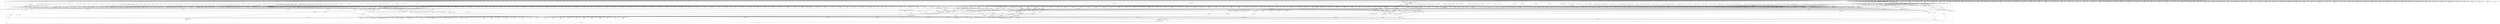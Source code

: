 digraph {
    0 [ label = "\"ETH\"" ]
    1 [ label = "\"SYN\"" ]
    2 [ label = "\"LTC\"" ]
    3 [ label = "\"BNB\"" ]
    4 [ label = "\"NEO\"" ]
    5 [ label = "\"QTUM\"" ]
    6 [ label = "\"EOS\"" ]
    7 [ label = "\"SNT\"" ]
    8 [ label = "\"BNT\"" ]
    9 [ label = "\"BCC\"" ]
    10 [ label = "\"GAS\"" ]
    11 [ label = "\"ALT\"" ]
    12 [ label = "\"HSR\"" ]
    13 [ label = "\"OAX\"" ]
    14 [ label = "\"DNT\"" ]
    15 [ label = "\"MCO\"" ]
    16 [ label = "\"ICN\"" ]
    17 [ label = "\"WTC\"" ]
    18 [ label = "\"LRC\"" ]
    19 [ label = "\"YOYO\"" ]
    20 [ label = "\"OMG\"" ]
    21 [ label = "\"ZRX\"" ]
    22 [ label = "\"STRAT\"" ]
    23 [ label = "\"SNGLS\"" ]
    24 [ label = "\"BQX\"" ]
    25 [ label = "\"KNC\"" ]
    26 [ label = "\"FUN\"" ]
    27 [ label = "\"SNM\"" ]
    28 [ label = "\"IOTA\"" ]
    29 [ label = "\"LINK\"" ]
    30 [ label = "\"XVG\"" ]
    31 [ label = "\"SALT\"" ]
    32 [ label = "\"MDA\"" ]
    33 [ label = "\"MTL\"" ]
    34 [ label = "\"SUB\"" ]
    35 [ label = "\"ETC\"" ]
    36 [ label = "\"MTH\"" ]
    37 [ label = "\"ENG\"" ]
    38 [ label = "\"ZEC\"" ]
    39 [ label = "\"AST\"" ]
    40 [ label = "\"DASH\"" ]
    41 [ label = "\"BTG\"" ]
    42 [ label = "\"EVX\"" ]
    43 [ label = "\"REQ\"" ]
    44 [ label = "\"VIB\"" ]
    45 [ label = "\"TRX\"" ]
    46 [ label = "\"POWR\"" ]
    47 [ label = "\"ARK\"" ]
    48 [ label = "\"XRP\"" ]
    49 [ label = "\"MOD\"" ]
    50 [ label = "\"ENJ\"" ]
    51 [ label = "\"STORJ\"" ]
    52 [ label = "\"VEN\"" ]
    53 [ label = "\"KMD\"" ]
    54 [ label = "\"NULS\"" ]
    55 [ label = "\"RCN\"" ]
    56 [ label = "\"RDN\"" ]
    57 [ label = "\"XMR\"" ]
    58 [ label = "\"DLT\"" ]
    59 [ label = "\"AMB\"" ]
    60 [ label = "\"BAT\"" ]
    61 [ label = "\"BCPT\"" ]
    62 [ label = "\"ARN\"" ]
    63 [ label = "\"GVT\"" ]
    64 [ label = "\"CDT\"" ]
    65 [ label = "\"GXS\"" ]
    66 [ label = "\"POE\"" ]
    67 [ label = "\"QSP\"" ]
    68 [ label = "\"BTS\"" ]
    69 [ label = "\"XZC\"" ]
    70 [ label = "\"LSK\"" ]
    71 [ label = "\"TNT\"" ]
    72 [ label = "\"FUEL\"" ]
    73 [ label = "\"MANA\"" ]
    74 [ label = "\"BCD\"" ]
    75 [ label = "\"DGD\"" ]
    76 [ label = "\"ADX\"" ]
    77 [ label = "\"ADA\"" ]
    78 [ label = "\"PPT\"" ]
    79 [ label = "\"CMT\"" ]
    80 [ label = "\"XLM\"" ]
    81 [ label = "\"CND\"" ]
    82 [ label = "\"LEND\"" ]
    83 [ label = "\"WABI\"" ]
    84 [ label = "\"TNB\"" ]
    85 [ label = "\"WAVES\"" ]
    86 [ label = "\"GTO\"" ]
    87 [ label = "\"ICX\"" ]
    88 [ label = "\"OST\"" ]
    89 [ label = "\"ELF\"" ]
    90 [ label = "\"AION\"" ]
    91 [ label = "\"NEBL\"" ]
    92 [ label = "\"BRD\"" ]
    93 [ label = "\"EDO\"" ]
    94 [ label = "\"WINGS\"" ]
    95 [ label = "\"NAV\"" ]
    96 [ label = "\"LUN\"" ]
    97 [ label = "\"TRIG\"" ]
    98 [ label = "\"APPC\"" ]
    99 [ label = "\"VIBE\"" ]
    100 [ label = "\"RLC\"" ]
    101 [ label = "\"INS\"" ]
    102 [ label = "\"PIVX\"" ]
    103 [ label = "\"IOST\"" ]
    104 [ label = "\"CHAT\"" ]
    105 [ label = "\"STEEM\"" ]
    106 [ label = "\"NANO\"" ]
    107 [ label = "\"VIA\"" ]
    108 [ label = "\"BLZ\"" ]
    109 [ label = "\"AE\"" ]
    110 [ label = "\"RPX\"" ]
    111 [ label = "\"NCASH\"" ]
    112 [ label = "\"POA\"" ]
    113 [ label = "\"ZIL\"" ]
    114 [ label = "\"ONT\"" ]
    115 [ label = "\"STORM\"" ]
    116 [ label = "\"XEM\"" ]
    117 [ label = "\"WAN\"" ]
    118 [ label = "\"WPR\"" ]
    119 [ label = "\"QLC\"" ]
    120 [ label = "\"SYS\"" ]
    121 [ label = "\"GRS\"" ]
    122 [ label = "\"CLOAK\"" ]
    123 [ label = "\"GNT\"" ]
    124 [ label = "\"LOOM\"" ]
    125 [ label = "\"BCN\"" ]
    126 [ label = "\"REP\"" ]
    127 [ label = "\"TUSD\"" ]
    128 [ label = "\"ZEN\"" ]
    129 [ label = "\"SKY\"" ]
    130 [ label = "\"CVC\"" ]
    131 [ label = "\"THETA\"" ]
    132 [ label = "\"IOTX\"" ]
    133 [ label = "\"QKC\"" ]
    134 [ label = "\"AGI\"" ]
    135 [ label = "\"NXS\"" ]
    136 [ label = "\"DATA\"" ]
    137 [ label = "\"SC\"" ]
    138 [ label = "\"NPXS\"" ]
    139 [ label = "\"KEY\"" ]
    140 [ label = "\"NAS\"" ]
    141 [ label = "\"MFT\"" ]
    142 [ label = "\"DENT\"" ]
    143 [ label = "\"ARDR\"" ]
    144 [ label = "\"HOT\"" ]
    145 [ label = "\"VET\"" ]
    146 [ label = "\"DOCK\"" ]
    147 [ label = "\"POLY\"" ]
    148 [ label = "\"PHX\"" ]
    149 [ label = "\"HC\"" ]
    150 [ label = "\"GO\"" ]
    151 [ label = "\"JTO\"" ]
    152 [ label = "\"RVN\"" ]
    153 [ label = "\"DCR\"" ]
    154 [ label = "\"ID\"" ]
    155 [ label = "\"MITH\"" ]
    156 [ label = "\"AEUR\"" ]
    157 [ label = "\"BCHSV\"" ]
    158 [ label = "\"REN\"" ]
    159 [ label = "\"BONK\"" ]
    160 [ label = "\"USDS\"" ]
    161 [ label = "\"ONG\"" ]
    162 [ label = "\"FET\"" ]
    163 [ label = "\"CELR\"" ]
    164 [ label = "\"RDNT\"" ]
    165 [ label = "\"ACE\"" ]
    166 [ label = "\"VIC\"" ]
    167 [ label = "\"VANRY\"" ]
    168 [ label = "\"NTRN\"" ]
    169 [ label = "\"XAI\"" ]
    170 [ label = "\"BTCB\"" ]
    171 [ label = "\"1000SATS\"" ]
    172 [ label = "\"USDSB\"" ]
    173 [ label = "\"ERD\"" ]
    174 [ label = "\"AI\"" ]
    175 [ label = "\"DUSK\"" ]
    176 [ label = "\"BGBP\"" ]
    177 [ label = "\"LQTY\"" ]
    178 [ label = "\"WIN\"" ]
    179 [ label = "\"COS\"" ]
    180 [ label = "\"TUSDB\"" ]
    181 [ label = "\"COCOS\"" ]
    182 [ label = "\"TOMO\"" ]
    183 [ label = "\"PERL\"" ]
    184 [ label = "\"CHZ\"" ]
    185 [ label = "\"BAND\"" ]
    186 [ label = "\"WIF\"" ]
    187 [ label = "\"BEAM\"" ]
    188 [ label = "\"XTZ\"" ]
    189 [ label = "\"HBAR\"" ]
    190 [ label = "\"NKN\"" ]
    191 [ label = "\"STX\"" ]
    192 [ label = "\"KAVA\"" ]
    193 [ label = "\"NGN\"" ]
    194 [ label = "\"ARPA\"" ]
    195 [ label = "\"CTXC\"" ]
    196 [ label = "\"FDUSD\"" ]
    197 [ label = "\"MAV\"" ]
    198 [ label = "\"TROY\"" ]
    199 [ label = "\"VITE\"" ]
    200 [ label = "\"FTT\"" ]
    201 [ label = "\"PENDLE\"" ]
    202 [ label = "\"DYM\"" ]
    203 [ label = "\"OGN\"" ]
    204 [ label = "\"DREP\"" ]
    205 [ label = "\"BULL\"" ]
    206 [ label = "\"BEAR\"" ]
    207 [ label = "\"ETHBULL\"" ]
    208 [ label = "\"ETHBEAR\"" ]
    209 [ label = "\"TCT\"" ]
    210 [ label = "\"WRX\"" ]
    211 [ label = "\"LTO\"" ]
    212 [ label = "\"EOSBULL\"" ]
    213 [ label = "\"EOSBEAR\"" ]
    214 [ label = "\"XRPBULL\"" ]
    215 [ label = "\"XRPBEAR\"" ]
    216 [ label = "\"MBL\"" ]
    217 [ label = "\"COTI\"" ]
    218 [ label = "\"BNBBULL\"" ]
    219 [ label = "\"BNBBEAR\"" ]
    220 [ label = "\"STPT\"" ]
    221 [ label = "\"ZAR\"" ]
    222 [ label = "\"BKRW\"" ]
    223 [ label = "\"PEPE\"" ]
    224 [ label = "\"IDRT\"" ]
    225 [ label = "\"CTSI\"" ]
    226 [ label = "\"HIVE\"" ]
    227 [ label = "\"CHR\"" ]
    228 [ label = "\"BTCUP\"" ]
    229 [ label = "\"BTCDOWN\"" ]
    230 [ label = "\"MDT\"" ]
    231 [ label = "\"STMX\"" ]
    232 [ label = "\"IQ\"" ]
    233 [ label = "\"PNT\"" ]
    234 [ label = "\"RONIN\"" ]
    235 [ label = "\"DGB\"" ]
    236 [ label = "\"UAH\"" ]
    237 [ label = "\"COMP\"" ]
    238 [ label = "\"PYTH\"" ]
    239 [ label = "\"PDA\"" ]
    240 [ label = "\"SNX\"" ]
    241 [ label = "\"ETHUP\"" ]
    242 [ label = "\"ETHDOWN\"" ]
    243 [ label = "\"ADAUP\"" ]
    244 [ label = "\"ADADOWN\"" ]
    245 [ label = "\"LINKUP\"" ]
    246 [ label = "\"LINKDOWN\"" ]
    247 [ label = "\"VTHO\"" ]
    248 [ label = "\"IRIS\"" ]
    249 [ label = "\"MKR\"" ]
    250 [ label = "\"DAI\"" ]
    251 [ label = "\"METIS\"" ]
    252 [ label = "\"JUP\"" ]
    253 [ label = "\"FIO\"" ]
    254 [ label = "\"BNBUP\"" ]
    255 [ label = "\"BNBDOWN\"" ]
    256 [ label = "\"XTZUP\"" ]
    257 [ label = "\"XTZDOWN\"" ]
    258 [ label = "\"AVA\"" ]
    259 [ label = "\"BAL\"" ]
    260 [ label = "\"YFI\"" ]
    261 [ label = "\"JST\"" ]
    262 [ label = "\"SRM\"" ]
    263 [ label = "\"ANT\"" ]
    264 [ label = "\"CRV\"" ]
    265 [ label = "\"SAND\"" ]
    266 [ label = "\"OCEAN\"" ]
    267 [ label = "\"NMR\"" ]
    268 [ label = "\"AEVO\"" ]
    269 [ label = "\"LUNA\"" ]
    270 [ label = "\"IDEX\"" ]
    271 [ label = "\"RSR\"" ]
    272 [ label = "\"PAXG\"" ]
    273 [ label = "\"WNXM\"" ]
    274 [ label = "\"TRB\"" ]
    275 [ label = "\"BZRX\"" ]
    276 [ label = "\"WBTC\"" ]
    277 [ label = "\"SUSHI\"" ]
    278 [ label = "\"YFII\"" ]
    279 [ label = "\"KSM\"" ]
    280 [ label = "\"EGLD\"" ]
    281 [ label = "\"DIA\"" ]
    282 [ label = "\"UMA\"" ]
    283 [ label = "\"EOSUP\"" ]
    284 [ label = "\"EOSDOWN\"" ]
    285 [ label = "\"TRXUP\"" ]
    286 [ label = "\"TRXDOWN\"" ]
    287 [ label = "\"XRPUP\"" ]
    288 [ label = "\"XRPDOWN\"" ]
    289 [ label = "\"DOTUP\"" ]
    290 [ label = "\"DOTDOWN\"" ]
    291 [ label = "\"BEL\"" ]
    292 [ label = "\"WING\"" ]
    293 [ label = "\"SWRV\"" ]
    294 [ label = "\"LTCUP\"" ]
    295 [ label = "\"LTCDOWN\"" ]
    296 [ label = "\"CREAM\"" ]
    297 [ label = "\"AXL\"" ]
    298 [ label = "\"NBS\"" ]
    299 [ label = "\"OXT\"" ]
    300 [ label = "\"SUN\"" ]
    301 [ label = "\"ETHFI\"" ]
    302 [ label = "\"HNT\"" ]
    303 [ label = "\"BAKE\"" ]
    304 [ label = "\"BURGER\"" ]
    305 [ label = "\"FLM\"" ]
    306 [ label = "\"SCRT\"" ]
    307 [ label = "\"CAKE\"" ]
    308 [ label = "\"SPARTA\"" ]
    309 [ label = "\"UNIUP\"" ]
    310 [ label = "\"UNIDOWN\"" ]
    311 [ label = "\"ORN\"" ]
    312 [ label = "\"UTK\"" ]
    313 [ label = "\"XVS\"" ]
    314 [ label = "\"ALPHA\"" ]
    315 [ label = "\"VIDT\"" ]
    316 [ label = "\"AAVE\"" ]
    317 [ label = "\"PORTAL\"" ]
    318 [ label = "\"WBETH\"" ]
    319 [ label = "\"SXPUP\"" ]
    320 [ label = "\"SXPDOWN\"" ]
    321 [ label = "\"COMBO\"" ]
    322 [ label = "\"FILUP\"" ]
    323 [ label = "\"FILDOWN\"" ]
    324 [ label = "\"YFIUP\"" ]
    325 [ label = "\"YFIDOWN\"" ]
    326 [ label = "\"EDU\"" ]
    327 [ label = "\"AERGO\"" ]
    328 [ label = "\"EASY\"" ]
    329 [ label = "\"AUDIO\"" ]
    330 [ label = "\"CTK\"" ]
    331 [ label = "\"BCHUP\"" ]
    332 [ label = "\"BCHDOWN\"" ]
    333 [ label = "\"BOT\"" ]
    334 [ label = "\"AKRO\"" ]
    335 [ label = "\"KP3R\"" ]
    336 [ label = "\"AXS\"" ]
    337 [ label = "\"HARD\"" ]
    338 [ label = "\"RENBTC\"" ]
    339 [ label = "\"SLP\"" ]
    340 [ label = "\"CVP\"" ]
    341 [ label = "\"STRAX\"" ]
    342 [ label = "\"FOR\"" ]
    343 [ label = "\"UNFI\"" ]
    344 [ label = "\"FRONT\"" ]
    345 [ label = "\"BCHA\"" ]
    346 [ label = "\"ROSE\"" ]
    347 [ label = "\"HEGIC\"" ]
    348 [ label = "\"AAVEUP\"" ]
    349 [ label = "\"AAVEDOWN\"" ]
    350 [ label = "\"PROM\"" ]
    351 [ label = "\"SKL\"" ]
    352 [ label = "\"SUSD\"" ]
    353 [ label = "\"COVER\"" ]
    354 [ label = "\"GLM\"" ]
    355 [ label = "\"GHST\"" ]
    356 [ label = "\"SUSHIUP\"" ]
    357 [ label = "\"SUSHIDOWN\"" ]
    358 [ label = "\"XLMUP\"" ]
    359 [ label = "\"XLMDOWN\"" ]
    360 [ label = "\"DF\"" ]
    361 [ label = "\"GRT\"" ]
    362 [ label = "\"JUV\"" ]
    363 [ label = "\"PSG\"" ]
    364 [ label = "\"BVND\"" ]
    365 [ label = "\"1INCH\"" ]
    366 [ label = "\"REEF\"" ]
    367 [ label = "\"OG\"" ]
    368 [ label = "\"ATM\"" ]
    369 [ label = "\"ASR\"" ]
    370 [ label = "\"CELO\"" ]
    371 [ label = "\"RIF\"" ]
    372 [ label = "\"BTCST\"" ]
    373 [ label = "\"TRU\"" ]
    374 [ label = "\"DEXE\"" ]
    375 [ label = "\"CKB\"" ]
    376 [ label = "\"TWT\"" ]
    377 [ label = "\"FIRO\"" ]
    378 [ label = "\"BETH\"" ]
    379 [ label = "\"PROS\"" ]
    380 [ label = "\"LIT\"" ]
    381 [ label = "\"VAI\"" ]
    382 [ label = "\"SFP\"" ]
    383 [ label = "\"FXS\"" ]
    384 [ label = "\"DODO\"" ]
    385 [ label = "\"UFT\"" ]
    386 [ label = "\"ACM\"" ]
    387 [ label = "\"AUCTION\"" ]
    388 [ label = "\"PHA\"" ]
    389 [ label = "\"TVK\"" ]
    390 [ label = "\"BADGER\"" ]
    391 [ label = "\"FIS\"" ]
    392 [ label = "\"OM\"" ]
    393 [ label = "\"POND\"" ]
    394 [ label = "\"DEGO\"" ]
    395 [ label = "\"ALICE\"" ]
    396 [ label = "\"BIFI\"" ]
    397 [ label = "\"LINA\"" ]
    398 [ label = "\"PERP\"" ]
    399 [ label = "\"RAMP\"" ]
    400 [ label = "\"SUPER\"" ]
    401 [ label = "\"CFX\"" ]
    402 [ label = "\"EPS\"" ]
    403 [ label = "\"AUTO\"" ]
    404 [ label = "\"TKO\"" ]
    405 [ label = "\"PUNDIX\"" ]
    406 [ label = "\"TLM\"" ]
    407 [ label = "\"1INCHUP\"" ]
    408 [ label = "\"1INCHDOWN\"" ]
    409 [ label = "\"MIR\"" ]
    410 [ label = "\"BAR\"" ]
    411 [ label = "\"FORTH\"" ]
    412 [ label = "\"EZ\"" ]
    413 [ label = "\"BOME\"" ]
    414 [ label = "\"ICP\"" ]
    415 [ label = "\"AR\"" ]
    416 [ label = "\"POLS\"" ]
    417 [ label = "\"MDX\"" ]
    418 [ label = "\"MASK\"" ]
    419 [ label = "\"LPT\"" ]
    420 [ label = "\"AGIX\"" ]
    421 [ label = "\"NU\"" ]
    422 [ label = "\"ATA\"" ]
    423 [ label = "\"GTC\"" ]
    424 [ label = "\"TORN\"" ]
    425 [ label = "\"KEEP\"" ]
    426 [ label = "\"ERN\"" ]
    427 [ label = "\"KLAY\"" ]
    428 [ label = "\"BOND\"" ]
    429 [ label = "\"MLN\"" ]
    430 [ label = "\"BEAMX\"" ]
    431 [ label = "\"C98\"" ]
    432 [ label = "\"CLV\"" ]
    433 [ label = "\"QNT\"" ]
    434 [ label = "\"FLOW\"" ]
    435 [ label = "\"XEC\"" ]
    436 [ label = "\"MINA\"" ]
    437 [ label = "\"RAY\"" ]
    438 [ label = "\"FARM\"" ]
    439 [ label = "\"ALPACA\"" ]
    440 [ label = "\"MBOX\"" ]
    441 [ label = "\"VGX\"" ]
    442 [ label = "\"WAXP\"" ]
    443 [ label = "\"TRIBE\"" ]
    444 [ label = "\"GNO\"" ]
    445 [ label = "\"DYDX\"" ]
    446 [ label = "\"USDP\"" ]
    447 [ label = "\"GALA\"" ]
    448 [ label = "\"ILV\"" ]
    449 [ label = "\"YGG\"" ]
    450 [ label = "\"FIDA\"" ]
    451 [ label = "\"AGLD\"" ]
    452 [ label = "\"RAD\"" ]
    453 [ label = "\"BETA\"" ]
    454 [ label = "\"RARE\"" ]
    455 [ label = "\"SSV\"" ]
    456 [ label = "\"LAZIO\"" ]
    457 [ label = "\"CHESS\"" ]
    458 [ label = "\"DAR\"" ]
    459 [ label = "\"BNX\"" ]
    460 [ label = "\"RGT\"" ]
    461 [ label = "\"MOVR\"" ]
    462 [ label = "\"CITY\"" ]
    463 [ label = "\"ENS\"" ]
    464 [ label = "\"QI\"" ]
    465 [ label = "\"PORTO\"" ]
    466 [ label = "\"JASMY\"" ]
    467 [ label = "\"AMP\"" ]
    468 [ label = "\"PLA\"" ]
    469 [ label = "\"PYR\"" ]
    470 [ label = "\"RNDR\"" ]
    471 [ label = "\"ALCX\"" ]
    472 [ label = "\"SANTOS\"" ]
    473 [ label = "\"MC\"" ]
    474 [ label = "\"ANY\"" ]
    475 [ label = "\"BICO\"" ]
    476 [ label = "\"FLUX\"" ]
    477 [ label = "\"VOXEL\"" ]
    478 [ label = "\"HIGH\"" ]
    479 [ label = "\"CVX\"" ]
    480 [ label = "\"PEOPLE\"" ]
    481 [ label = "\"OOKI\"" ]
    482 [ label = "\"SPELL\"" ]
    483 [ label = "\"UST\"" ]
    484 [ label = "\"JOE\"" ]
    485 [ label = "\"ACH\"" ]
    486 [ label = "\"IMX\"" ]
    487 [ label = "\"GLMR\"" ]
    488 [ label = "\"LOKA\"" ]
    489 [ label = "\"API3\"" ]
    490 [ label = "\"BTTC\"" ]
    491 [ label = "\"ACA\"" ]
    492 [ label = "\"ANC\"" ]
    493 [ label = "\"BDOT\"" ]
    494 [ label = "\"XNO\"" ]
    495 [ label = "\"WOO\"" ]
    496 [ label = "\"ALPINE\"" ]
    497 [ label = "\"T\"" ]
    498 [ label = "\"ASTR\"" ]
    499 [ label = "\"JPY\"" ]
    500 [ label = "\"KDA\"" ]
    501 [ label = "\"APE\"" ]
    502 [ label = "\"BSW\"" ]
    503 [ label = "\"MULTI\"" ]
    504 [ label = "\"MOB\"" ]
    505 [ label = "\"NEXO\"" ]
    506 [ label = "\"REI\"" ]
    507 [ label = "\"GAL\"" ]
    508 [ label = "\"ARS\"" ]
    509 [ label = "\"EPX\"" ]
    510 [ label = "\"LUNC\"" ]
    511 [ label = "\"USTC\"" ]
    512 [ label = "\"ARKM\"" ]
    513 [ label = "\"LEVER\"" ]
    514 [ label = "\"STG\"" ]
    515 [ label = "\"GMX\"" ]
    516 [ label = "\"POLYX\"" ]
    517 [ label = "\"APT\"" ]
    518 [ label = "\"PLN\"" ]
    519 [ label = "\"OSMO\"" ]
    520 [ label = "\"HFT\"" ]
    521 [ label = "\"HOOK\"" ]
    522 [ label = "\"MAGIC\"" ]
    523 [ label = "\"RON\"" ]
    524 [ label = "\"HIFI\"" ]
    525 [ label = "\"RPL\"" ]
    526 [ label = "\"GFT\"" ]
    527 [ label = "\"GNS\"" ]
    0 -> 518 [ label = "-13.77066389291676" ]
    196 -> 131 [ label = "1.5626698261027023" ]
    196 -> 517 [ label = "3.875485204252006" ]
    326 -> 3 [ label = "9.109396107847996" ]
    154 -> 127 [ label = "-0.7275197107780541" ]
    73 -> 3 [ label = "9.333516069162574" ]
    478 -> 3 [ label = "7.777699914100935" ]
    270 -> 3 [ label = "12.300755417025048" ]
    5 -> 0 [ label = "9.661273242852134" ]
    0 -> 5 [ label = "-9.661273242852134" ]
    6 -> 0 [ label = "11.819911223061043" ]
    0 -> 6 [ label = "-11.819911223061043" ]
    7 -> 0 [ label = "16.312155558726236" ]
    0 -> 7 [ label = "-16.312155558726236" ]
    8 -> 0 [ label = "12.05321105898724" ]
    0 -> 8 [ label = "-12.05321105898724" ]
    181 -> 3 [ label = "7.482936001593622" ]
    511 -> 196 [ label = "5.178737412276596" ]
    3 -> 181 [ label = "-7.482936001593622" ]
    414 -> 0 [ label = "8.16462562856839" ]
    3 -> 0 [ label = "2.668409424133763" ]
    0 -> 3 [ label = "-2.668409424133763" ]
    0 -> 378 [ label = "-0.0005771934627455233" ]
    0 -> 304 [ label = "-11.117787378107137" ]
    328 -> 0 [ label = "7.32655212141281" ]
    307 -> 3 [ label = "7.109196909360847" ]
    210 -> 3 [ label = "11.294943948780524" ]
    343 -> 3 [ label = "5.2356878190666185" ]
    13 -> 0 [ label = "12.457457055381767" ]
    0 -> 13 [ label = "-12.457457055381767" ]
    14 -> 0 [ label = "15.123698491024392" ]
    0 -> 14 [ label = "-15.123698491024392" ]
    15 -> 0 [ label = "7.436712984832976" ]
    0 -> 15 [ label = "-7.436712984832976" ]
    16 -> 0 [ label = "9.231996116036905" ]
    0 -> 16 [ label = "-9.231996116036905" ]
    259 -> 3 [ label = "1.2317521450971554" ]
    169 -> 196 [ label = "-0.20489192483723398" ]
    439 -> 3 [ label = "10.048925519962333" ]
    274 -> 3 [ label = "0.9517638143471524" ]
    17 -> 0 [ label = "12.042825320425916" ]
    0 -> 17 [ label = "-12.042825320425916" ]
    0 -> 502 [ label = "-12.837754895921446" ]
    0 -> 264 [ label = "-12.232516725307324" ]
    18 -> 0 [ label = "13.141578550656074" ]
    0 -> 18 [ label = "-13.141578550656074" ]
    308 -> 3 [ label = "13.893747103889208" ]
    3 -> 279 [ label = "-3.461163892258534" ]
    222 -> 316 [ label = "17.324804627611726" ]
    230 -> 3 [ label = "10.405656308580824" ]
    182 -> 3 [ label = "4.941198646383814" ]
    3 -> 230 [ label = "-10.405656308580824" ]
    20 -> 0 [ label = "10.304034684851382" ]
    0 -> 20 [ label = "-10.304034684851382" ]
    3 -> 182 [ label = "-4.941198646383814" ]
    3 -> 253 [ label = "-12.515404404591045" ]
    21 -> 0 [ label = "13.29639462264925" ]
    0 -> 21 [ label = "-13.29639462264925" ]
    263 -> 3 [ label = "5.825005628879291" ]
    223 -> 196 [ label = "17.189562358457437" ]
    22 -> 0 [ label = "9.891278848298457" ]
    0 -> 22 [ label = "-9.891278848298457" ]
    512 -> 3 [ label = "7.715550303835332" ]
    3 -> 487 [ label = "-9.935801418446372" ]
    23 -> 0 [ label = "14.202015798870203" ]
    0 -> 23 [ label = "-14.202015798870203" ]
    196 -> 186 [ label = "1.443023090620804" ]
    480 -> 3 [ label = "14.384674109436537" ]
    24 -> 0 [ label = "9.628358620379398" ]
    0 -> 24 [ label = "-9.628358620379398" ]
    127 -> 164 [ label = "-1.6099927379084407" ]
    0 -> 306 [ label = "-12.57401656470609" ]
    25 -> 0 [ label = "11.309150630073702" ]
    0 -> 25 [ label = "-11.309150630073702" ]
    196 -> 413 [ label = "-6.471368674264591" ]
    397 -> 3 [ label = "13.644133213817735" ]
    26 -> 0 [ label = "19.38560020021888" ]
    0 -> 26 [ label = "-19.38560020021888" ]
    196 -> 268 [ label = "1.207892851641333" ]
    231 -> 0 [ label = "18.38560020021888" ]
    27 -> 0 [ label = "14.291757591607398" ]
    0 -> 27 [ label = "-14.291757591607398" ]
    4 -> 0 [ label = "7.710283551513701" ]
    0 -> 4 [ label = "-7.710283551513701" ]
    183 -> 3 [ label = "13.765656630388484" ]
    0 -> 231 [ label = "-18.38560020021888" ]
    28 -> 0 [ label = "13.454215042689615" ]
    0 -> 28 [ label = "-13.454215042689615" ]
    3 -> 183 [ label = "-13.765656630388484" ]
    3 -> 226 [ label = "-7.864806636937266" ]
    29 -> 0 [ label = "7.577043679874823" ]
    0 -> 29 [ label = "-7.577043679874823" ]
    3 -> 483 [ label = "-10.141213075484343" ]
    3 -> 73 [ label = "-9.333516069162574" ]
    30 -> 0 [ label = "19.235574756214273" ]
    0 -> 30 [ label = "-19.235574756214273" ]
    346 -> 0 [ label = "14.589938559994263" ]
    204 -> 3 [ label = "13.38005255169616" ]
    31 -> 0 [ label = "9.779283727017592" ]
    0 -> 31 [ label = "-9.779283727017592" ]
    0 -> 458 [ label = "-13.267654727208196" ]
    3 -> 165 [ label = "-5.80309085245085" ]
    32 -> 0 [ label = "9.108599478870886" ]
    0 -> 32 [ label = "-9.108599478870886" ]
    413 -> 196 [ label = "6.471368674264591" ]
    301 -> 196 [ label = "-1.6359865037456232" ]
    33 -> 0 [ label = "10.514982131782268" ]
    0 -> 33 [ label = "-10.514982131782268" ]
    417 -> 3 [ label = "10.65777297010991" ]
    127 -> 344 [ label = "1.01128093610049" ]
    34 -> 0 [ label = "12.985071628120881" ]
    0 -> 34 [ label = "-12.985071628120881" ]
    127 -> 174 [ label = "0.8114710305298359" ]
    470 -> 196 [ label = "-3.6280736541961365" ]
    3 -> 417 [ label = "-10.65777297010991" ]
    0 -> 328 [ label = "-7.32655212141281" ]
    35 -> 0 [ label = "6.823370846788346" ]
    0 -> 35 [ label = "-6.823370846788346" ]
    336 -> 0 [ label = "8.43521408075956" ]
    422 -> 3 [ label = "11.404091563263778" ]
    3 -> 199 [ label = "-10.466002164514775" ]
    458 -> 3 [ label = "11.390549416190614" ]
    36 -> 0 [ label = "14.561753145040262" ]
    0 -> 36 [ label = "-14.561753145040262" ]
    0 -> 336 [ label = "-8.43521408075956" ]
    196 -> 0 [ label = "11.775276932786278" ]
    37 -> 0 [ label = "9.06676337508267" ]
    0 -> 37 [ label = "-9.06676337508267" ]
    3 -> 439 [ label = "-10.048925519962333" ]
    127 -> 154 [ label = "0.7275197107780541" ]
    240 -> 0 [ label = "9.819129062542622" ]
    3 -> 422 [ label = "-11.404091563263778" ]
    38 -> 0 [ label = "7.000461736294833" ]
    0 -> 38 [ label = "-7.000461736294833" ]
    3 -> 271 [ label = "-16.840715138873062" ]
    277 -> 3 [ label = "8.533893936375907" ]
    0 -> 353 [ label = "-3.971883529024668" ]
    232 -> 3 [ label = "15.444210854012626" ]
    39 -> 0 [ label = "13.810553168362809" ]
    0 -> 39 [ label = "-13.810553168362809" ]
    2 -> 196 [ label = "-6.372255648445787" ]
    3 -> 232 [ label = "-15.444210854012626" ]
    40 -> 0 [ label = "6.645299606644393" ]
    0 -> 40 [ label = "-6.645299606644393" ]
    250 -> 0 [ label = "11.770824917435005" ]
    196 -> 223 [ label = "-17.189562358457437" ]
    418 -> 3 [ label = "6.764150423492437" ]
    3 -> 406 [ label = "-13.151520993262306" ]
    196 -> 447 [ label = "-4.0922171330403385" ]
    200 -> 3 [ label = "7.606825458829758" ]
    41 -> 0 [ label = "4.244821850781384" ]
    0 -> 41 [ label = "-4.244821850781384" ]
    3 -> 418 [ label = "-6.764150423492437" ]
    438 -> 3 [ label = "2.7226103011891363" ]
    42 -> 0 [ label = "10.644087039449733" ]
    0 -> 42 [ label = "-10.644087039449733" ]
    0 -> 276 [ label = "4.2600256559614555" ]
    3 -> 326 [ label = "-9.109396107847996" ]
    43 -> 0 [ label = "14.289155796419118" ]
    0 -> 43 [ label = "-14.289155796419118" ]
    481 -> 0 [ label = "18.603881205148127" ]
    162 -> 196 [ label = "-1.3504972470841332" ]
    44 -> 0 [ label = "14.823044112546006" ]
    0 -> 44 [ label = "-14.823044112546006" ]
    12 -> 0 [ label = "6.324932025744648" ]
    0 -> 12 [ label = "-6.324932025744648" ]
    266 -> 3 [ label = "9.016436120373523" ]
    453 -> 0 [ label = "14.865910098392183" ]
    45 -> 0 [ label = "14.788338434547281" ]
    0 -> 45 [ label = "-14.788338434547281" ]
    502 -> 0 [ label = "12.837754895921446" ]
    499 -> 0 [ label = "18.995292385828474" ]
    46 -> 0 [ label = "13.209102544853083" ]
    0 -> 46 [ label = "-13.209102544853083" ]
    477 -> 0 [ label = "12.271929382308521" ]
    0 -> 453 [ label = "-14.865910098392183" ]
    47 -> 0 [ label = "9.900901433077232" ]
    0 -> 47 [ label = "-9.900901433077232" ]
    19 -> 0 [ label = "14.066639597034387" ]
    0 -> 19 [ label = "-14.066639597034387" ]
    178 -> 45 [ label = "9.645010807716217" ]
    522 -> 196 [ label = "-0.1079556300873933" ]
    48 -> 0 [ label = "12.494440725051367" ]
    0 -> 48 [ label = "-12.494440725051367" ]
    45 -> 178 [ label = "-9.645010807716217" ]
    377 -> 0 [ label = "9.551107504235201" ]
    49 -> 0 [ label = "9.742979723616825" ]
    0 -> 49 [ label = "-9.742979723616825" ]
    184 -> 3 [ label = "12.036750806016231" ]
    3 -> 459 [ label = "-9.670649035661269" ]
    50 -> 0 [ label = "12.788950913877597" ]
    0 -> 50 [ label = "-12.788950913877597" ]
    3 -> 184 [ label = "-12.036750806016231" ]
    3 -> 26 [ label = "-15.692781709737057" ]
    51 -> 0 [ label = "11.707084469092184" ]
    0 -> 51 [ label = "-11.707084469092184" ]
    127 -> 169 [ label = "0.19874558184482394" ]
    477 -> 3 [ label = "10.494024543008702" ]
    52 -> 3 [ label = "2.7446805592942116" ]
    3 -> 52 [ label = "-2.7446805592942116" ]
    19 -> 3 [ label = "10.70756689512607" ]
    3 -> 19 [ label = "-10.70756689512607" ]
    46 -> 3 [ label = "8.020925838854549" ]
    3 -> 46 [ label = "-8.020925838854549" ]
    0 -> 506 [ label = "-15.662535422868936" ]
    326 -> 127 [ label = "-0.08539746099087643" ]
    52 -> 0 [ label = "8.264483645484386" ]
    0 -> 52 [ label = "-8.264483645484386" ]
    223 -> 127 [ label = "17.196046392027636" ]
    445 -> 3 [ label = "7.371474611681678" ]
    53 -> 0 [ label = "12.219385518114944" ]
    0 -> 53 [ label = "-12.219385518114944" ]
    54 -> 3 [ label = "6.313871540016304" ]
    3 -> 54 [ label = "-6.313871540016304" ]
    512 -> 127 [ label = "-1.3849339465751764" ]
    455 -> 127 [ label = "-5.718635616271338" ]
    55 -> 0 [ label = "11.376826247613852" ]
    0 -> 55 [ label = "-11.376826247613852" ]
    55 -> 3 [ label = "8.169601873942081" ]
    3 -> 55 [ label = "-8.169601873942081" ]
    455 -> 0 [ label = "6.051506798017764" ]
    438 -> 0 [ label = "4.987588654980436" ]
    54 -> 0 [ label = "10.911255284538285" ]
    0 -> 54 [ label = "-10.911255284538285" ]
    185 -> 3 [ label = "5.475214154215886" ]
    3 -> 65 [ label = "-7.7837276756518365" ]
    56 -> 0 [ label = "10.44916393802392" ]
    0 -> 56 [ label = "-10.44916393802392" ]
    56 -> 3 [ label = "7.32655212141281" ]
    3 -> 56 [ label = "-7.32655212141281" ]
    3 -> 185 [ label = "-5.475214154215886" ]
    0 -> 414 [ label = "-8.16462562856839" ]
    57 -> 0 [ label = "4.6323605509368955" ]
    0 -> 57 [ label = "-4.6323605509368955" ]
    58 -> 3 [ label = "8.702749878828293" ]
    3 -> 58 [ label = "-8.702749878828293" ]
    17 -> 3 [ label = "9.11378544754964" ]
    3 -> 17 [ label = "-9.11378544754964" ]
    196 -> 317 [ label = "0.963400137716715" ]
    292 -> 0 [ label = "8.149799057461044" ]
    58 -> 0 [ label = "12.538650148810879" ]
    0 -> 58 [ label = "-12.538650148810879" ]
    222 -> 3 [ label = "15.447567574195118" ]
    501 -> 3 [ label = "7.566066301131057" ]
    59 -> 0 [ label = "14.57401656470609" ]
    0 -> 59 [ label = "-14.57401656470609" ]
    59 -> 3 [ label = "10.511608391476285" ]
    3 -> 59 [ label = "-10.511608391476285" ]
    9 -> 0 [ label = "-1.305947180936484" ]
    0 -> 9 [ label = "1.305947180936484" ]
    483 -> 3 [ label = "10.141213075484343" ]
    3 -> 461 [ label = "-2.687799537362322" ]
    9 -> 3 [ label = "-5.762614578754559" ]
    3 -> 9 [ label = "5.762614578754559" ]
    434 -> 3 [ label = "8.658938784347804" ]
    3 -> 29 [ label = "-4.90920075629572" ]
    60 -> 0 [ label = "13.199570782680432" ]
    0 -> 60 [ label = "-13.199570782680432" ]
    60 -> 3 [ label = "9.093152493526837" ]
    3 -> 60 [ label = "-9.093152493526837" ]
    0 -> 455 [ label = "-6.051506798017764" ]
    460 -> 3 [ label = "4.644938617016365" ]
    61 -> 0 [ label = "13.57736327346248" ]
    0 -> 61 [ label = "-13.57736327346248" ]
    61 -> 3 [ label = "9.749174215919645" ]
    3 -> 61 [ label = "-9.749174215919645" ]
    211 -> 3 [ label = "8.655444164049937" ]
    0 -> 346 [ label = "-14.589938559994263" ]
    62 -> 0 [ label = "11.733762138486512" ]
    0 -> 62 [ label = "-11.733762138486512" ]
    353 -> 0 [ label = "3.971883529024668" ]
    3 -> 280 [ label = "-3.1989241408325424" ]
    63 -> 0 [ label = "8.022425521984276" ]
    0 -> 63 [ label = "-8.022425521984276" ]
    151 -> 196 [ label = "-1.867145276522048" ]
    3 -> 220 [ label = "-10.543551283979038" ]
    64 -> 0 [ label = "14.253778468107518" ]
    0 -> 64 [ label = "-14.253778468107518" ]
    3 -> 262 [ label = "-10.21732305165805" ]
    237 -> 3 [ label = "-2.5157629055412007" ]
    65 -> 0 [ label = "10.644779810190963" ]
    0 -> 65 [ label = "-10.644779810190963" ]
    412 -> 0 [ label = "12.480357457491845" ]
    0 -> 374 [ label = "-9.503208396619883" ]
    4 -> 3 [ label = "4.704253469418681" ]
    3 -> 4 [ label = "-4.704253469418681" ]
    164 -> 127 [ label = "1.6099927379084407" ]
    3 -> 237 [ label = "2.5157629055412007" ]
    66 -> 0 [ label = "17.200385327751974" ]
    0 -> 66 [ label = "-17.200385327751974" ]
    0 -> 352 [ label = "-10.88990941768696" ]
    194 -> 0 [ label = "15.369020845125052" ]
    67 -> 0 [ label = "15.440356813321081" ]
    0 -> 67 [ label = "-15.440356813321081" ]
    67 -> 3 [ label = "10.899522842393365" ]
    3 -> 67 [ label = "-10.899522842393365" ]
    187 -> 3 [ label = "5.521514782248605" ]
    196 -> 511 [ label = "-5.178737412276596" ]
    68 -> 0 [ label = "13.362016718240561" ]
    0 -> 68 [ label = "-13.362016718240561" ]
    68 -> 3 [ label = "9.431722682240968" ]
    3 -> 68 [ label = "-9.431722682240968" ]
    3 -> 187 [ label = "-5.521514782248605" ]
    3 -> 436 [ label = "-9.229395883958626" ]
    69 -> 0 [ label = "8.333516069162574" ]
    0 -> 69 [ label = "-8.333516069162574" ]
    69 -> 3 [ label = "1.9023892033735776" ]
    3 -> 69 [ label = "-1.9023892033735776" ]
    278 -> 3 [ label = "-2.144046369616707" ]
    3 -> 460 [ label = "-4.644938617016365" ]
    70 -> 0 [ label = "10.896494571946553" ]
    0 -> 70 [ label = "-10.896494571946553" ]
    70 -> 3 [ label = "3.9447488051507236" ]
    3 -> 70 [ label = "-3.9447488051507236" ]
    48 -> 222 [ label = "-8.320845667645722" ]
    473 -> 3 [ label = "10.484485343114521" ]
    71 -> 0 [ label = "16.729934708154524" ]
    0 -> 71 [ label = "-16.729934708154524" ]
    196 -> 252 [ label = "0.5125808786739686" ]
    3 -> 448 [ label = "-2.4819685073978306" ]
    72 -> 0 [ label = "15.458431081551918" ]
    0 -> 72 [ label = "-15.458431081551918" ]
    318 -> 0 [ label = "-0.04572253573460056" ]
    3 -> 473 [ label = "-10.484485343114521" ]
    73 -> 0 [ label = "12.490284297397137" ]
    0 -> 73 [ label = "-12.490284297397137" ]
    188 -> 3 [ label = "8.438213447829268" ]
    196 -> 191 [ label = "1.3854310371935203" ]
    74 -> 0 [ label = "8.63809692048604" ]
    0 -> 74 [ label = "-8.63809692048604" ]
    3 -> 188 [ label = "-8.438213447829268" ]
    3 -> 467 [ label = "-14.610001193288769" ]
    75 -> 0 [ label = "2.37632039170599" ]
    0 -> 75 [ label = "-2.37632039170599" ]
    28 -> 3 [ label = "10.44573926062227" ]
    3 -> 28 [ label = "-10.44573926062227" ]
    0 -> 344 [ label = "-11.563498692792091" ]
    252 -> 196 [ label = "-0.5125808786739686" ]
    76 -> 0 [ label = "13.843469385326964" ]
    0 -> 76 [ label = "-13.843469385326964" ]
    76 -> 3 [ label = "7.664489303652943" ]
    3 -> 76 [ label = "-7.664489303652943" ]
    222 -> 48 [ label = "8.320845667645722" ]
    26 -> 3 [ label = "15.692781709737057" ]
    77 -> 0 [ label = "12.387763393359778" ]
    0 -> 77 [ label = "-12.387763393359778" ]
    0 -> 280 [ label = "-5.8631261532983485" ]
    0 -> 194 [ label = "-15.369020845125052" ]
    78 -> 0 [ label = "9.470089122038019" ]
    0 -> 78 [ label = "-9.470089122038019" ]
    3 -> 480 [ label = "-14.384674109436537" ]
    3 -> 507 [ label = "-7.6750650018911335" ]
    79 -> 0 [ label = "17.28771237954945" ]
    0 -> 79 [ label = "-17.28771237954945" ]
    79 -> 3 [ label = "10.759141060678692" ]
    3 -> 79 [ label = "-10.759141060678692" ]
    297 -> 196 [ label = "-0.8408458875620731" ]
    280 -> 196 [ label = "-5.905206468795705" ]
    80 -> 0 [ label = "14.753650777128332" ]
    0 -> 80 [ label = "-14.753650777128332" ]
    80 -> 3 [ label = "11.68554058879607" ]
    3 -> 80 [ label = "-11.68554058879607" ]
    196 -> 11 [ label = "-1.0690583345276456" ]
    463 -> 196 [ label = "-4.399854673572431" ]
    81 -> 0 [ label = "15.231683840626697" ]
    0 -> 81 [ label = "-15.231683840626697" ]
    81 -> 3 [ label = "11.522602017669865" ]
    3 -> 81 [ label = "-11.522602017669865" ]
    419 -> 3 [ label = "4.848504824608166" ]
    197 -> 127 [ label = "0.8836352433082154" ]
    82 -> 0 [ label = "9.509777226079011" ]
    0 -> 82 [ label = "-9.509777226079011" ]
    517 -> 0 [ label = "7.896425821438265" ]
    3 -> 445 [ label = "-7.371474611681678" ]
    83 -> 0 [ label = "11.276646178143244" ]
    0 -> 83 [ label = "-11.276646178143244" ]
    83 -> 3 [ label = "12.016884463995785" ]
    3 -> 83 [ label = "-12.016884463995785" ]
    2 -> 0 [ label = "5.402016006210054" ]
    0 -> 2 [ label = "-5.402016006210054" ]
    0 -> 412 [ label = "-12.480357457491845" ]
    450 -> 3 [ label = "7.5248320866324505" ]
    2 -> 3 [ label = "2.736965594166206" ]
    3 -> 2 [ label = "-2.736965594166206" ]
    3 -> 419 [ label = "-4.848504824608166" ]
    127 -> 401 [ label = "-1.3331525325496165" ]
    84 -> 0 [ label = "17.02083590742126" ]
    0 -> 84 [ label = "-17.02083590742126" ]
    447 -> 3 [ label = "13.202151754676823" ]
    201 -> 196 [ label = "-1.361487652143068" ]
    85 -> 0 [ label = "9.940046723248479" ]
    0 -> 85 [ label = "-9.940046723248479" ]
    85 -> 3 [ label = "7.606825458829758" ]
    3 -> 85 [ label = "-7.606825458829758" ]
    189 -> 3 [ label = "12.27478620510518" ]
    3 -> 492 [ label = "-12.92257978609692" ]
    86 -> 0 [ label = "14.932921730318379" ]
    0 -> 86 [ label = "-14.932921730318379" ]
    86 -> 3 [ label = "11.472136950686878" ]
    3 -> 86 [ label = "-11.472136950686878" ]
    3 -> 189 [ label = "-12.27478620510518" ]
    0 -> 316 [ label = "-4.85391832079453" ]
    87 -> 0 [ label = "13.050148661231773" ]
    0 -> 87 [ label = "-13.050148661231773" ]
    87 -> 3 [ label = "7.747313073918826" ]
    3 -> 87 [ label = "-7.747313073918826" ]
    108 -> 196 [ label = "1.5977144081300039" ]
    127 -> 197 [ label = "-0.8836352433082154" ]
    88 -> 0 [ label = "18.761643567881862" ]
    0 -> 88 [ label = "-18.761643567881862" ]
    88 -> 3 [ label = "10.895394956770689" ]
    3 -> 88 [ label = "-10.895394956770689" ]
    77 -> 222 [ label = "-8.355571338397745" ]
    0 -> 380 [ label = "-11.459487019190565" ]
    89 -> 0 [ label = "12.528982811091586" ]
    0 -> 89 [ label = "-12.528982811091586" ]
    196 -> 35 [ label = "4.9532652390148435" ]
    480 -> 0 [ label = "17.191720466624847" ]
    90 -> 0 [ label = "15.206372752097511" ]
    0 -> 90 [ label = "-15.206372752097511" ]
    90 -> 3 [ label = "8.580077160004153" ]
    3 -> 90 [ label = "-8.580077160004153" ]
    313 -> 3 [ label = "5.318469775114951" ]
    165 -> 196 [ label = "-3.298599668232615" ]
    91 -> 3 [ label = "6.204499011300468" ]
    3 -> 91 [ label = "-6.204499011300468" ]
    190 -> 3 [ label = "10.386604136534936" ]
    0 -> 480 [ label = "-17.191720466624847" ]
    92 -> 0 [ label = "15.854325570391714" ]
    0 -> 92 [ label = "-15.854325570391714" ]
    92 -> 3 [ label = "8.661273242852134" ]
    3 -> 92 [ label = "-8.661273242852134" ]
    15 -> 3 [ label = "1.8977046873963317" ]
    3 -> 15 [ label = "-1.8977046873963317" ]
    3 -> 190 [ label = "-10.386604136534936" ]
    352 -> 0 [ label = "10.88990941768696" ]
    93 -> 0 [ label = "8.785636423503659" ]
    0 -> 93 [ label = "-8.785636423503659" ]
    127 -> 201 [ label = "1.4353085522625824" ]
    305 -> 3 [ label = "8.230262107365549" ]
    94 -> 0 [ label = "11.545274934173184" ]
    0 -> 94 [ label = "-11.545274934173184" ]
    222 -> 77 [ label = "8.355571338397745" ]
    0 -> 343 [ label = "-8.80164163581378" ]
    95 -> 0 [ label = "13.04039244456963" ]
    0 -> 95 [ label = "-13.04039244456963" ]
    95 -> 3 [ label = "7.882741155960284" ]
    3 -> 95 [ label = "-7.882741155960284" ]
    268 -> 3 [ label = "7.89883404073746" ]
    3 -> 431 [ label = "-10.278723596322195" ]
    96 -> 0 [ label = "7.675654819986384" ]
    0 -> 96 [ label = "-7.675654819986384" ]
    216 -> 3 [ label = "16.344203578387713" ]
    240 -> 3 [ label = "6.563880813054129" ]
    97 -> 0 [ label = "10.717249448523408" ]
    0 -> 97 [ label = "-10.717249448523408" ]
    97 -> 3 [ label = "6.35934205653048" ]
    3 -> 97 [ label = "-6.35934205653048" ]
    459 -> 3 [ label = "9.670649035661269" ]
    3 -> 240 [ label = "-6.563880813054129" ]
    98 -> 0 [ label = "12.741744010444156" ]
    0 -> 98 [ label = "-12.741744010444156" ]
    98 -> 3 [ label = "9.046634921374412" ]
    3 -> 98 [ label = "-9.046634921374412" ]
    0 -> 156 [ label = "-11.652759842522089" ]
    344 -> 0 [ label = "11.563498692792091" ]
    99 -> 0 [ label = "14.093625327433147" ]
    0 -> 99 [ label = "-14.093625327433147" ]
    3 -> 308 [ label = "-13.893747103889208" ]
    262 -> 3 [ label = "10.21732305165805" ]
    100 -> 0 [ label = "9.863865324951016" ]
    0 -> 100 [ label = "-9.863865324951016" ]
    100 -> 3 [ label = "4.902281342355929" ]
    3 -> 100 [ label = "-4.902281342355929" ]
    196 -> 234 [ label = "1.8595720568172471" ]
    423 -> 3 [ label = "5.748553568441418" ]
    101 -> 0 [ label = "10.962901776128966" ]
    0 -> 101 [ label = "-10.962901776128966" ]
    3 -> 488 [ label = "-9.905460151510983" ]
    494 -> 0 [ label = "10.96088744144724" ]
    102 -> 3 [ label = "5.912672948202524" ]
    3 -> 102 [ label = "-5.912672948202524" ]
    3 -> 495 [ label = "-9.775485493035493" ]
    3 -> 423 [ label = "-5.748553568441418" ]
    103 -> 0 [ label = "18.036265947990866" ]
    0 -> 103 [ label = "-18.036265947990866" ]
    495 -> 3 [ label = "9.775485493035493" ]
    374 -> 0 [ label = "9.503208396619883" ]
    104 -> 0 [ label = "13.890457033955022" ]
    0 -> 104 [ label = "-13.890457033955022" ]
    355 -> 0 [ label = "10.25649364893873" ]
    3 -> 196 [ label = "-9.10669379120375" ]
    105 -> 0 [ label = "13.547864276850122" ]
    0 -> 105 [ label = "-13.547864276850122" ]
    105 -> 3 [ label = "7.802285552379208" ]
    3 -> 105 [ label = "-7.802285552379208" ]
    196 -> 165 [ label = "3.298599668232615" ]
    3 -> 481 [ label = "-16.033360216815456" ]
    106 -> 0 [ label = "10.109794587353607" ]
    0 -> 106 [ label = "-10.109794587353607" ]
    106 -> 3 [ label = "4.161266014774018" ]
    3 -> 106 [ label = "-4.161266014774018" ]
    3 -> 397 [ label = "-13.644133213817735" ]
    196 -> 400 [ label = "0.24257202076715226" ]
    107 -> 0 [ label = "10.190101582923027" ]
    0 -> 107 [ label = "-10.190101582923027" ]
    107 -> 3 [ label = "6.705758628700631" ]
    3 -> 107 [ label = "-6.705758628700631" ]
    3 -> 429 [ label = "-3.3393451479647718" ]
    276 -> 0 [ label = "-4.2600256559614555" ]
    108 -> 0 [ label = "14.553403789452542" ]
    0 -> 108 [ label = "-14.553403789452542" ]
    108 -> 3 [ label = "10.651029762380965" ]
    3 -> 108 [ label = "-10.651029762380965" ]
    258 -> 3 [ label = "8.836171546531618" ]
    253 -> 3 [ label = "12.515404404591045" ]
    109 -> 0 [ label = "12.156781509723" ]
    0 -> 109 [ label = "-12.156781509723" ]
    109 -> 3 [ label = "7.007869686029101" ]
    3 -> 109 [ label = "-7.007869686029101" ]
    191 -> 3 [ label = "7.723029362585811" ]
    3 -> 438 [ label = "-2.7226103011891363" ]
    110 -> 0 [ label = "14.163648983522371" ]
    0 -> 110 [ label = "-14.163648983522371" ]
    110 -> 3 [ label = "9.422783407259661" ]
    3 -> 110 [ label = "-9.422783407259661" ]
    3 -> 191 [ label = "-7.723029362585811" ]
    127 -> 455 [ label = "5.718635616271338" ]
    111 -> 0 [ label = "22.874985040957807" ]
    0 -> 111 [ label = "-22.874985040957807" ]
    111 -> 3 [ label = "13.846228899966805" ]
    3 -> 111 [ label = "-13.846228899966805" ]
    29 -> 3 [ label = "4.90920075629572" ]
    0 -> 499 [ label = "-18.995292385828474" ]
    112 -> 0 [ label = "14.31951100976111" ]
    0 -> 112 [ label = "-14.31951100976111" ]
    112 -> 3 [ label = "10.084511223232838" ]
    3 -> 112 [ label = "-10.084511223232838" ]
    506 -> 3 [ label = "13.572258252433732" ]
    466 -> 0 [ label = "18.33702001977382" ]
    113 -> 0 [ label = "16.761643567881862" ]
    0 -> 113 [ label = "-16.761643567881862" ]
    113 -> 3 [ label = "13.462659477213583" ]
    3 -> 113 [ label = "-13.462659477213583" ]
    3 -> 434 [ label = "-8.658938784347804" ]
    3 -> 396 [ label = "1.473527177156759" ]
    114 -> 0 [ label = "12.962325964889676" ]
    0 -> 114 [ label = "-12.962325964889676" ]
    114 -> 3 [ label = "8.665953522839716" ]
    3 -> 114 [ label = "-8.665953522839716" ]
    25 -> 3 [ label = "8.615287037577954" ]
    247 -> 3 [ label = "17.180962064488583" ]
    115 -> 0 [ label = "16.126276113723463" ]
    0 -> 115 [ label = "-16.126276113723463" ]
    115 -> 3 [ label = "13.898145567786724" ]
    3 -> 115 [ label = "-13.898145567786724" ]
    5 -> 3 [ label = "3.3812726965999818" ]
    3 -> 5 [ label = "-3.3812726965999818" ]
    3 -> 433 [ label = "-1.3165281071447725" ]
    3 -> 450 [ label = "-7.5248320866324505" ]
    192 -> 3 [ label = "8.501116017658642" ]
    3 -> 247 [ label = "-17.180962064488583" ]
    116 -> 0 [ label = "14.764451539096735" ]
    0 -> 116 [ label = "-14.764451539096735" ]
    116 -> 3 [ label = "8.67831198954302" ]
    3 -> 116 [ label = "-8.67831198954302" ]
    3 -> 192 [ label = "-8.501116017658642" ]
    0 -> 188 [ label = "-11.150208855799514" ]
    117 -> 0 [ label = "13.397071135586005" ]
    0 -> 117 [ label = "-13.397071135586005" ]
    117 -> 3 [ label = "9.109794587353607" ]
    3 -> 117 [ label = "-9.109794587353607" ]
    198 -> 3 [ label = "16.52557620964834" ]
    18 -> 3 [ label = "10.21904156888435" ]
    118 -> 0 [ label = "14.602444973032608" ]
    0 -> 118 [ label = "-14.602444973032608" ]
    444 -> 3 [ label = "0.20922796213800007" ]
    3 -> 169 [ label = "-8.900453246593719" ]
    119 -> 0 [ label = "17.339410567198815" ]
    0 -> 119 [ label = "-17.339410567198815" ]
    463 -> 3 [ label = "5.015782535578588" ]
    3 -> 339 [ label = "-16.787522199707468" ]
    120 -> 0 [ label = "13.144057745023412" ]
    0 -> 120 [ label = "-13.144057745023412" ]
    120 -> 3 [ label = "9.25649364893873" ]
    3 -> 120 [ label = "-9.25649364893873" ]
    119 -> 3 [ label = "10.082945628894835" ]
    3 -> 119 [ label = "-10.082945628894835" ]
    0 -> 192 [ label = "-11.671354682552758" ]
    3 -> 224 [ label = "-22.03153193855196" ]
    121 -> 0 [ label = "10.353101525585004" ]
    0 -> 121 [ label = "-10.353101525585004" ]
    3 -> 506 [ label = "-13.572258252433732" ]
    196 -> 10 [ label = "2.651912744645783" ]
    77 -> 3 [ label = "9.722115203695225" ]
    3 -> 77 [ label = "-9.722115203695225" ]
    405 -> 0 [ label = "12.55132397884599" ]
    200 -> 0 [ label = "9.775485493035493" ]
    122 -> 0 [ label = "7.915456731103662" ]
    0 -> 122 [ label = "-7.915456731103662" ]
    2 -> 236 [ label = "-11.639792893279312" ]
    424 -> 3 [ label = "3.4646636503867003" ]
    123 -> 0 [ label = "12.14556038235796" ]
    0 -> 123 [ label = "-12.14556038235796" ]
    123 -> 3 [ label = "8.67949452652799" ]
    3 -> 123 [ label = "-8.67949452652799" ]
    3 -> 193 [ label = "-15.412305204955272" ]
    269 -> 0 [ label = "24.990462258377743" ]
    124 -> 0 [ label = "14.917659723833536" ]
    0 -> 124 [ label = "-14.917659723833536" ]
    124 -> 3 [ label = "10.142034924353814" ]
    3 -> 124 [ label = "-10.142034924353814" ]
    272 -> 3 [ label = "-2.6935427127520186" ]
    273 -> 3 [ label = "2.5269924320838264" ]
    193 -> 3 [ label = "15.412305204955272" ]
    3 -> 307 [ label = "-7.109196909360847" ]
    125 -> 0 [ label = "17.1098583542895" ]
    0 -> 125 [ label = "-17.1098583542895" ]
    125 -> 3 [ label = "15.609640474436812" ]
    3 -> 125 [ label = "-15.609640474436812" ]
    387 -> 196 [ label = "-4.44028782084042" ]
    406 -> 3 [ label = "13.151520993262306" ]
    126 -> 3 [ label = "1.1626218402461934" ]
    3 -> 126 [ label = "-1.1626218402461934" ]
    29 -> 222 [ label = "-14.04891168445055" ]
    3 -> 198 [ label = "-16.52557620964834" ]
    194 -> 3 [ label = "12.6582391827625" ]
    196 -> 159 [ label = "-15.39116926369355" ]
    0 -> 127 [ label = "-11.770395478774264" ]
    127 -> 0 [ label = "11.770395478774264" ]
    127 -> 0 [ label = "7.035809648475393" ]
    0 -> 127 [ label = "-7.035809648475393" ]
    127 -> 3 [ label = "3.883209418322571" ]
    3 -> 127 [ label = "-3.883209418322571" ]
    3 -> 194 [ label = "-12.6582391827625" ]
    379 -> 0 [ label = "12.176681067160706" ]
    128 -> 0 [ label = "8.000092335437383" ]
    0 -> 128 [ label = "-8.000092335437383" ]
    128 -> 3 [ label = "4.925768605814208" ]
    3 -> 128 [ label = "-4.925768605814208" ]
    316 -> 0 [ label = "4.85391832079453" ]
    343 -> 0 [ label = "8.80164163581378" ]
    129 -> 0 [ label = "8.815224608086705" ]
    0 -> 129 [ label = "-8.815224608086705" ]
    129 -> 3 [ label = "5.048352529271982" ]
    3 -> 129 [ label = "-5.048352529271982" ]
    3 -> 501 [ label = "-7.566066301131057" ]
    3 -> 313 [ label = "-5.318469775114951" ]
    6 -> 3 [ label = "8.596736641206174" ]
    3 -> 6 [ label = "-8.596736641206174" ]
    395 -> 3 [ label = "7.576217472899361" ]
    248 -> 3 [ label = "9.232863902553829" ]
    130 -> 0 [ label = "13.297846756683162" ]
    0 -> 130 [ label = "-13.297846756683162" ]
    130 -> 3 [ label = "8.88717444996572" ]
    3 -> 130 [ label = "-8.88717444996572" ]
    0 -> 236 [ label = "-17.283187853288627" ]
    3 -> 248 [ label = "-9.232863902553829" ]
    131 -> 0 [ label = "10.204499011300468" ]
    0 -> 131 [ label = "-10.204499011300468" ]
    131 -> 3 [ label = "8.513716054438277" ]
    3 -> 131 [ label = "-8.513716054438277" ]
    48 -> 3 [ label = "9.826969815759805" ]
    3 -> 48 [ label = "-9.826969815759805" ]
    3 -> 200 [ label = "-7.606825458829758" ]
    0 -> 221 [ label = "-16.05460431796067" ]
    458 -> 0 [ label = "13.267654727208196" ]
    3 -> 210 [ label = "-11.294943948780524" ]
    3 -> 211 [ label = "-8.655444164049937" ]
    3 -> 477 [ label = "-10.494024543008702" ]
    265 -> 0 [ label = "12.493608480989701" ]
    400 -> 196 [ label = "-0.24257202076715226" ]
    132 -> 0 [ label = "15.659545380263125" ]
    0 -> 132 [ label = "-15.659545380263125" ]
    221 -> 3 [ label = "12.287712379549449" ]
    3 -> 260 [ label = "6.360890967772036" ]
    133 -> 0 [ label = "17.82723190950944" ]
    0 -> 133 [ label = "-17.82723190950944" ]
    0 -> 318 [ label = "0.04572253573460056" ]
    217 -> 3 [ label = "12.20160800830616" ]
    134 -> 0 [ label = "13.7293467729263" ]
    0 -> 134 [ label = "-13.7293467729263" ]
    134 -> 3 [ label = "10.339111532056094" ]
    3 -> 134 [ label = "-10.339111532056094" ]
    193 -> 0 [ label = "19.619829510643445" ]
    220 -> 3 [ label = "10.543551283979038" ]
    135 -> 0 [ label = "10.337243965399326" ]
    0 -> 135 [ label = "-10.337243965399326" ]
    135 -> 3 [ label = "6.523504249409503" ]
    3 -> 135 [ label = "-6.523504249409503" ]
    50 -> 3 [ label = "9.513716054438277" ]
    3 -> 50 [ label = "-9.513716054438277" ]
    0 -> 405 [ label = "-12.55132397884599" ]
    249 -> 3 [ label = "-2.7872234842831585" ]
    136 -> 0 [ label = "15.5853207952414" ]
    0 -> 136 [ label = "-15.5853207952414" ]
    448 -> 3 [ label = "2.4819685073978306" ]
    238 -> 196 [ label = "-0.046560905757741196" ]
    45 -> 3 [ label = "12.11971225503163" ]
    3 -> 45 [ label = "-12.11971225503163" ]
    10 -> 196 [ label = "-2.651912744645783" ]
    3 -> 444 [ label = "-0.20922796213800007" ]
    3 -> 350 [ label = "-6.114784889945613" ]
    518 -> 0 [ label = "13.77066389291676" ]
    35 -> 3 [ label = "4.150465038884781" ]
    3 -> 35 [ label = "-4.150465038884781" ]
    196 -> 301 [ label = "1.6359865037456232" ]
    3 -> 273 [ label = "-2.5269924320838264" ]
    236 -> 0 [ label = "17.283187853288627" ]
    3 -> 249 [ label = "2.7872234842831585" ]
    137 -> 0 [ label = "18.509335568641127" ]
    0 -> 137 [ label = "-18.509335568641127" ]
    457 -> 3 [ label = "9.051219761168147" ]
    385 -> 0 [ label = "12.527278504879337" ]
    138 -> 0 [ label = "18.144972207433366" ]
    0 -> 138 [ label = "-18.144972207433366" ]
    3 -> 203 [ label = "-11.350367987399217" ]
    451 -> 3 [ label = "9.039784866105864" ]
    196 -> 108 [ label = "-1.5977144081300039" ]
    269 -> 483 [ label = "14.316858725208967" ]
    139 -> 0 [ label = "18.748876271807983" ]
    0 -> 139 [ label = "-18.748876271807983" ]
    3 -> 457 [ label = "-9.051219761168147" ]
    3 -> 424 [ label = "-3.4646636503867003" ]
    140 -> 0 [ label = "14.592787625429475" ]
    0 -> 140 [ label = "-14.592787625429475" ]
    140 -> 3 [ label = "5.419198455653986" ]
    3 -> 140 [ label = "-5.419198455653986" ]
    196 -> 2 [ label = "6.372255648445787" ]
    264 -> 3 [ label = "7.185474185618712" ]
    141 -> 0 [ label = "17.817201544372175" ]
    0 -> 141 [ label = "-17.817201544372175" ]
    141 -> 3 [ label = "16.03917754341077" ]
    3 -> 141 [ label = "-16.03917754341077" ]
    316 -> 3 [ label = "2.187050040544251" ]
    441 -> 0 [ label = "11.488625073475445" ]
    142 -> 0 [ label = "20.931568569324174" ]
    0 -> 142 [ label = "-20.931568569324174" ]
    467 -> 3 [ label = "14.610001193288769" ]
    414 -> 196 [ label = "-3.610581958492532" ]
    143 -> 0 [ label = "12.371617956611091" ]
    0 -> 143 [ label = "-12.371617956611091" ]
    143 -> 3 [ label = "8.302211949244565" ]
    3 -> 143 [ label = "-8.302211949244565" ]
    0 -> 524 [ label = "-11.948004872100853" ]
    3 -> 451 [ label = "-9.039784866105864" ]
    48 -> 196 [ label = "0.720231578406405" ]
    250 -> 3 [ label = "4.3581580638165995" ]
    144 -> 0 [ label = "20.02083590742126" ]
    0 -> 144 [ label = "-20.02083590742126" ]
    202 -> 196 [ label = "-2.4974846313192023" ]
    3 -> 250 [ label = "-4.3581580638165995" ]
    145 -> 0 [ label = "16.421872727390788" ]
    0 -> 145 [ label = "-16.421872727390788" ]
    306 -> 0 [ label = "12.57401656470609" ]
    0 -> 200 [ label = "-9.775485493035493" ]
    145 -> 3 [ label = "13.757641637324365" ]
    3 -> 145 [ label = "-13.757641637324365" ]
    196 -> 48 [ label = "-0.720231578406405" ]
    0 -> 355 [ label = "-10.25649364893873" ]
    146 -> 0 [ label = "14.894625724525918" ]
    0 -> 146 [ label = "-14.894625724525918" ]
    195 -> 3 [ label = "7.922439779784918" ]
    445 -> 0 [ label = "9.295850448993127" ]
    147 -> 3 [ label = "9.420804401406283" ]
    3 -> 147 [ label = "-9.420804401406283" ]
    3 -> 195 [ label = "-7.922439779784918" ]
    281 -> 3 [ label = "8.03485775359806" ]
    148 -> 0 [ label = "14.119840671520288" ]
    0 -> 148 [ label = "-14.119840671520288" ]
    148 -> 3 [ label = "11.098678555159433" ]
    3 -> 148 [ label = "-11.098678555159433" ]
    3 -> 463 [ label = "-5.015782535578588" ]
    3 -> 222 [ label = "-15.447567574195118" ]
    149 -> 0 [ label = "7.605700988748755" ]
    0 -> 149 [ label = "-7.605700988748755" ]
    280 -> 3 [ label = "3.1989241408325424" ]
    0 -> 385 [ label = "-12.527278504879337" ]
    150 -> 3 [ label = "10.496315031394822" ]
    3 -> 150 [ label = "-10.496315031394822" ]
    3 -> 321 [ label = "-8.781821449819493" ]
    486 -> 3 [ label = "8.725775319927017" ]
    336 -> 3 [ label = "5.768076126706236" ]
    482 -> 3 [ label = "17.917213276347105" ]
    3 -> 447 [ label = "-13.202151754676823" ]
    188 -> 0 [ label = "11.150208855799514" ]
    3 -> 336 [ label = "-5.768076126706236" ]
    330 -> 3 [ label = "9.214749107994225" ]
    196 -> 265 [ label = "-0.7157227819448722" ]
    29 -> 196 [ label = "-4.198886990956932" ]
    3 -> 277 [ label = "-8.533893936375907" ]
    222 -> 82 [ label = "9.17856526551317" ]
    153 -> 3 [ label = "0.3566055465201077" ]
    3 -> 153 [ label = "-0.3566055465201077" ]
    428 -> 0 [ label = "8.551648751677636" ]
    196 -> 414 [ label = "3.610581958492532" ]
    3 -> 154 [ label = "-10.040848296395284" ]
    127 -> 30 [ label = "-7.471368674264591" ]
    155 -> 3 [ label = "14.468861818654016" ]
    3 -> 155 [ label = "-14.468861818654016" ]
    3 -> 303 [ label = "-10.467431283047576" ]
    3 -> 427 [ label = "-10.6601055414198" ]
    154 -> 3 [ label = "10.040848296395284" ]
    236 -> 3 [ label = "14.611197744306526" ]
    3 -> 462 [ label = "-6.103828920517217" ]
    3 -> 437 [ label = "-7.59589908237807" ]
    280 -> 0 [ label = "5.8631261532983485" ]
    163 -> 0 [ label = "16.95154326908544" ]
    3 -> 330 [ label = "-9.214749107994225" ]
    421 -> 3 [ label = "9.623570911203764" ]
    492 -> 3 [ label = "12.92257978609692" ]
    3 -> 261 [ label = "-12.160079099823577" ]
    483 -> 269 [ label = "-14.316858725208967" ]
    481 -> 3 [ label = "16.033360216815456" ]
    0 -> 441 [ label = "-11.488625073475445" ]
    203 -> 3 [ label = "11.350367987399217" ]
    3 -> 316 [ label = "-2.187050040544251" ]
    3 -> 342 [ label = "-13.330169178792344" ]
    196 -> 151 [ label = "1.867145276522048" ]
    0 -> 447 [ label = "-15.8706565197363" ]
    0 -> 377 [ label = "-9.551107504235201" ]
    0 -> 279 [ label = "-5.563880813054129" ]
    158 -> 3 [ label = "7.7688625508417575" ]
    3 -> 158 [ label = "-7.7688625508417575" ]
    3 -> 127 [ label = "-9.09987376558251" ]
    127 -> 3 [ label = "9.09987376558251" ]
    48 -> 127 [ label = "0.7242777438392517" ]
    127 -> 48 [ label = "-0.7242777438392517" ]
    6 -> 127 [ label = "-2.041207930906162" ]
    127 -> 6 [ label = "2.041207930906162" ]
    80 -> 127 [ label = "3.8713370629621737" ]
    127 -> 80 [ label = "-3.8713370629621737" ]
    378 -> 0 [ label = "0.0005771934627455233" ]
    296 -> 3 [ label = "3.7898605425983316" ]
    3 -> 489 [ label = "-7.551648751677636" ]
    3 -> 296 [ label = "-3.7898605425983316" ]
    271 -> 3 [ label = "16.840715138873062" ]
    196 -> 162 [ label = "1.3504972470841332" ]
    168 -> 3 [ label = "8.836831064276081" ]
    498 -> 0 [ label = "14.973653970691188" ]
    3 -> 266 [ label = "-9.016436120373523" ]
    3 -> 446 [ label = "-8.140011713528336" ]
    464 -> 3 [ label = "13.300755417025048" ]
    488 -> 3 [ label = "9.905460151510983" ]
    227 -> 3 [ label = "10.568967181793049" ]
    3 -> 168 [ label = "-8.836831064276081" ]
    77 -> 127 [ label = "0.618384375153546" ]
    127 -> 77 [ label = "-0.618384375153546" ]
    45 -> 127 [ label = "4.062263910938711" ]
    127 -> 45 [ label = "-4.062263910938711" ]
    4 -> 127 [ label = "-3.562913998912101" ]
    127 -> 4 [ label = "3.562913998912101" ]
    45 -> 48 [ label = "2.291097664734088" ]
    48 -> 45 [ label = "-2.291097664734088" ]
    69 -> 48 [ label = "-4.377956633810114" ]
    48 -> 69 [ label = "4.377956633810114" ]
    337 -> 3 [ label = "10.722115203695225" ]
    443 -> 3 [ label = "9.448760612597507" ]
    0 -> 379 [ label = "-12.176681067160706" ]
    3 -> 426 [ label = "-7.2237780737953505" ]
    30 -> 127 [ label = "7.471368674264591" ]
    3 -> 337 [ label = "-10.722115203695225" ]
    361 -> 196 [ label = "1.3481331652347563" ]
    3 -> 432 [ label = "-11.885535954569967" ]
    29 -> 127 [ label = "-4.192509818941947" ]
    127 -> 29 [ label = "4.192509818941947" ]
    279 -> 3 [ label = "3.461163892258534" ]
    0 -> 445 [ label = "-9.295850448993127" ]
    291 -> 3 [ label = "8.622092215483068" ]
    269 -> 3 [ label = "22.327497245655312" ]
    264 -> 0 [ label = "12.232516725307324" ]
    452 -> 3 [ label = "6.598413219013557" ]
    85 -> 127 [ label = "-0.10030490579568548" ]
    127 -> 85 [ label = "0.10030490579568548" ]
    196 -> 522 [ label = "0.1079556300873933" ]
    0 -> 163 [ label = "-16.95154326908544" ]
    3 -> 291 [ label = "-8.622092215483068" ]
    433 -> 3 [ label = "1.3165281071447725" ]
    304 -> 3 [ label = "9.346606068603018" ]
    184 -> 196 [ label = "2.9295007566736406" ]
    0 -> 222 [ label = "-20.285229485022747" ]
    339 -> 3 [ label = "16.787522199707468" ]
    3 -> 304 [ label = "-9.346606068603018" ]
    303 -> 3 [ label = "10.467431283047576" ]
    157 -> 127 [ label = "-5.886793989975289" ]
    127 -> 157 [ label = "5.886793989975289" ]
    487 -> 3 [ label = "9.935801418446372" ]
    3 -> 482 [ label = "-17.917213276347105" ]
    3 -> 204 [ label = "-13.38005255169616" ]
    442 -> 3 [ label = "12.517094732893247" ]
    2 -> 127 [ label = "-6.36053986165181" ]
    127 -> 2 [ label = "6.36053986165181" ]
    127 -> 512 [ label = "1.3849339465751764" ]
    380 -> 0 [ label = "11.459487019190565" ]
    0 -> 517 [ label = "-7.896425821438265" ]
    3 -> 258 [ label = "-8.836171546531618" ]
    3 -> 22 [ label = "-5.717856771218502" ]
    316 -> 222 [ label = "-17.324804627611726" ]
    196 -> 202 [ label = "2.4974846313192023" ]
    275 -> 3 [ label = "7.604015925242933" ]
    29 -> 193 [ label = "-13.523071826940395" ]
    127 -> 223 [ label = "-17.196046392027636" ]
    193 -> 29 [ label = "13.523071826940395" ]
    196 -> 169 [ label = "0.20489192483723398" ]
    524 -> 0 [ label = "11.948004872100853" ]
    3 -> 452 [ label = "-6.598413219013557" ]
    3 -> 160 [ label = "-4.477599621969578" ]
    160 -> 3 [ label = "4.477599621969578" ]
    506 -> 0 [ label = "15.662535422868936" ]
    265 -> 3 [ label = "9.820432899089466" ]
    196 -> 297 [ label = "0.8408458875620731" ]
    483 -> 0 [ label = "13.008379597619742" ]
    11 -> 3 [ label = "10.17472873921674" ]
    0 -> 507 [ label = "-10.357921381830852" ]
    160 -> 127 [ label = "-0.0" ]
    127 -> 160 [ label = "0.0" ]
    45 -> 193 [ label = "-4.372255648445787" ]
    3 -> 449 [ label = "-10.507402280506074" ]
    3 -> 443 [ label = "-9.448760612597507" ]
    3 -> 275 [ label = "-7.604015925242933" ]
    507 -> 3 [ label = "7.6750650018911335" ]
    3 -> 278 [ label = "2.144046369616707" ]
    65 -> 3 [ label = "7.7837276756518365" ]
    196 -> 463 [ label = "4.399854673572431" ]
    161 -> 3 [ label = "7.519528054772523" ]
    3 -> 161 [ label = "-7.519528054772523" ]
    82 -> 222 [ label = "-9.17856526551317" ]
    321 -> 3 [ label = "8.781821449819493" ]
    414 -> 3 [ label = "5.494596824275102" ]
    174 -> 3 [ label = "8.291775676044862" ]
    144 -> 3 [ label = "16.823880700009802" ]
    3 -> 144 [ label = "-16.823880700009802" ]
    3 -> 414 [ label = "-5.494596824275102" ]
    193 -> 2 [ label = "16.253625923896454" ]
    222 -> 0 [ label = "20.285229485022747" ]
    3 -> 442 [ label = "-12.517094732893247" ]
    21 -> 3 [ label = "6.580353247468567" ]
    3 -> 21 [ label = "-6.580353247468567" ]
    0 -> 291 [ label = "-11.246118930890267" ]
    234 -> 196 [ label = "-1.8595720568172471" ]
    162 -> 3 [ label = "7.756019018687984" ]
    3 -> 162 [ label = "-7.756019018687984" ]
    3 -> 305 [ label = "-8.230262107365549" ]
    236 -> 2 [ label = "11.639792893279312" ]
    436 -> 3 [ label = "9.229395883958626" ]
    0 -> 250 [ label = "-11.770824917435005" ]
    431 -> 3 [ label = "10.278723596322195" ]
    3 -> 317 [ label = "-8.143747612638773" ]
    57 -> 3 [ label = "1.5903103720467409" ]
    3 -> 57 [ label = "-1.5903103720467409" ]
    196 -> 361 [ label = "-1.3481331652347563" ]
    3 -> 174 [ label = "-8.291775676044862" ]
    38 -> 3 [ label = "3.2848973639423953" ]
    3 -> 38 [ label = "-3.2848973639423953" ]
    251 -> 196 [ label = "-6.569248029867182" ]
    3 -> 281 [ label = "-8.03485775359806" ]
    507 -> 0 [ label = "10.357921381830852" ]
    401 -> 127 [ label = "1.3331525325496165" ]
    38 -> 127 [ label = "-5.685940148445977" ]
    127 -> 38 [ label = "5.685940148445977" ]
    3 -> 18 [ label = "-10.21904156888435" ]
    354 -> 0 [ label = "12.700827566697265" ]
    3 -> 301 [ label = "-7.465492107927921" ]
    174 -> 196 [ label = "-0.8131141913462889" ]
    163 -> 3 [ label = "14.2052822796035" ]
    3 -> 163 [ label = "-14.2052822796035" ]
    265 -> 196 [ label = "0.7157227819448722" ]
    196 -> 29 [ label = "4.198886990956932" ]
    196 -> 251 [ label = "6.569248029867182" ]
    196 -> 201 [ label = "1.361487652143068" ]
    226 -> 3 [ label = "7.864806636937266" ]
    432 -> 3 [ label = "11.885535954569967" ]
    3 -> 464 [ label = "-13.300755417025048" ]
    77 -> 196 [ label = "0.6121963354666711" ]
    420 -> 196 [ label = "-0.06571016406526571" ]
    3 -> 512 [ label = "-7.715550303835332" ]
    292 -> 3 [ label = "4.361416384768338" ]
    0 -> 265 [ label = "-12.493608480989701" ]
    40 -> 3 [ label = "3.079478021209661" ]
    3 -> 40 [ label = "-3.079478021209661" ]
    3 -> 264 [ label = "-7.185474185618712" ]
    502 -> 3 [ label = "11.709015141900746" ]
    499 -> 3 [ label = "16.31810143228591" ]
    453 -> 3 [ label = "11.543551283979038" ]
    20 -> 3 [ label = "4.6663930785352585" ]
    3 -> 20 [ label = "-4.6663930785352585" ]
    0 -> 227 [ label = "-13.247872115017659" ]
    3 -> 453 [ label = "-11.543551283979038" ]
    196 -> 184 [ label = "-2.9295007566736406" ]
    225 -> 3 [ label = "10.29078136846816" ]
    3 -> 269 [ label = "-22.327497245655312" ]
    196 -> 174 [ label = "0.8131141913462889" ]
    3 -> 270 [ label = "-12.300755417025048" ]
    342 -> 3 [ label = "13.330169178792344" ]
    317 -> 196 [ label = "-0.963400137716715" ]
    0 -> 292 [ label = "-8.149799057461044" ]
    159 -> 196 [ label = "15.39116926369355" ]
    0 -> 428 [ label = "-8.551648751677636" ]
    304 -> 0 [ label = "11.117787378107137" ]
    461 -> 3 [ label = "2.687799537362322" ]
    237 -> 127 [ label = "-6.396090970394369" ]
    0 -> 481 [ label = "-18.603881205148127" ]
    361 -> 0 [ label = "13.119198703351955" ]
    501 -> 0 [ label = "10.788695682556119" ]
    186 -> 196 [ label = "-1.443023090620804" ]
    279 -> 0 [ label = "5.563880813054129" ]
    0 -> 361 [ label = "-13.119198703351955" ]
    360 -> 0 [ label = "13.798169443906977" ]
    3 -> 425 [ label = "-9.429035079014062" ]
    0 -> 360 [ label = "-13.798169443906977" ]
    3 -> 274 [ label = "-0.9517638143471524" ]
    3 -> 236 [ label = "-14.611197744306526" ]
    3 -> 292 [ label = "-4.361416384768338" ]
    3 -> 458 [ label = "-11.390549416190614" ]
    3 -> 421 [ label = "-9.623570911203764" ]
    209 -> 3 [ label = "11.222140067955827" ]
    35 -> 127 [ label = "-1.9240998856407416" ]
    127 -> 35 [ label = "1.9240998856407416" ]
    466 -> 3 [ label = "15.788338434547281" ]
    462 -> 3 [ label = "6.103828920517217" ]
    3 -> 440 [ label = "-10.311348743816687" ]
    346 -> 3 [ label = "12.670413896708602" ]
    60 -> 127 [ label = "2.170069278160357" ]
    127 -> 60 [ label = "-2.170069278160357" ]
    3 -> 250 [ label = "-9.09987376558251" ]
    196 -> 280 [ label = "5.905206468795705" ]
    347 -> 0 [ label = "15.889799919372544" ]
    3 -> 466 [ label = "-15.788338434547281" ]
    0 -> 347 [ label = "-15.889799919372544" ]
    192 -> 0 [ label = "11.671354682552758" ]
    446 -> 3 [ label = "8.140011713528336" ]
    447 -> 196 [ label = "4.0922171330403385" ]
    127 -> 326 [ label = "0.08539746099087643" ]
    0 -> 501 [ label = "-10.788695682556119" ]
    201 -> 127 [ label = "-1.4353085522625824" ]
    341 -> 0 [ label = "11.615060750221065" ]
    3 -> 216 [ label = "-16.344203578387713" ]
    0 -> 341 [ label = "-11.615060750221065" ]
    415 -> 3 [ label = "5.5175440594460206" ]
    3 -> 499 [ label = "-16.31810143228591" ]
    196 -> 3 [ label = "9.10669379120375" ]
    3 -> 217 [ label = "-12.20160800830616" ]
    0 -> 483 [ label = "-13.008379597619742" ]
    445 -> 196 [ label = "-1.7355221772965375" ]
    196 -> 445 [ label = "1.7355221772965375" ]
    3 -> 428 [ label = "-5.073879096450156" ]
    340 -> 0 [ label = "11.609640474436812" ]
    339 -> 0 [ label = "19.253496664211536" ]
    0 -> 340 [ label = "-11.609640474436812" ]
    0 -> 339 [ label = "-19.253496664211536" ]
    3 -> 415 [ label = "-5.5175440594460206" ]
    0 -> 438 [ label = "-4.987588654980436" ]
    222 -> 29 [ label = "14.04891168445055" ]
    3 -> 11 [ label = "-10.17472873921674" ]
    127 -> 307 [ label = "1.9934932210584158" ]
    446 -> 0 [ label = "10.392714538628512" ]
    3 -> 209 [ label = "-11.222140067955827" ]
    2 -> 193 [ label = "-16.253625923896454" ]
    489 -> 3 [ label = "7.551648751677636" ]
    131 -> 196 [ label = "-1.5626698261027023" ]
    3 -> 395 [ label = "-7.576217472899361" ]
    169 -> 127 [ label = "-0.19874558184482394" ]
    280 -> 523 [ label = "-8.10800164646591" ]
    3 -> 468 [ label = "-10.486967755612671" ]
    3 -> 221 [ label = "-12.287712379549449" ]
    314 -> 3 [ label = "11.70756689512607" ]
    35 -> 196 [ label = "-4.9532652390148435" ]
    3 -> 263 [ label = "-5.825005628879291" ]
    396 -> 3 [ label = "-1.473527177156759" ]
    0 -> 269 [ label = "-24.990462258377743" ]
    3 -> 486 [ label = "-8.725775319927017" ]
    521 -> 3 [ label = "8.289832895526159" ]
    61 -> 127 [ label = "5.262019105868677" ]
    127 -> 61 [ label = "-5.262019105868677" ]
    261 -> 3 [ label = "12.160079099823577" ]
    338 -> 0 [ label = "-4.026711547730393" ]
    3 -> 343 [ label = "-5.2356878190666185" ]
    437 -> 3 [ label = "7.59589908237807" ]
    191 -> 196 [ label = "-1.3854310371935203" ]
    22 -> 3 [ label = "5.717856771218502" ]
    291 -> 0 [ label = "11.246118930890267" ]
    0 -> 193 [ label = "-19.619829510643445" ]
    171 -> 196 [ label = "11.064289829614513" ]
    454 -> 3 [ label = "10.499026668935915" ]
    0 -> 196 [ label = "-11.775276932786278" ]
    3 -> 259 [ label = "-1.2317521450971554" ]
    48 -> 193 [ label = "-7.742612597582867" ]
    196 -> 387 [ label = "4.44028782084042" ]
    193 -> 48 [ label = "7.742612597582867" ]
    350 -> 3 [ label = "6.114784889945613" ]
    3 -> 265 [ label = "-9.820432899089466" ]
    3 -> 454 [ label = "-10.499026668935915" ]
    172 -> 160 [ label = "0.00014427671804501932" ]
    160 -> 172 [ label = "-0.00014427671804501932" ]
    0 -> 494 [ label = "-10.96088744144724" ]
    0 -> 477 [ label = "-12.271929382308521" ]
    317 -> 3 [ label = "8.143747612638773" ]
    0 -> 338 [ label = "4.026711547730393" ]
    86 -> 127 [ label = "6.338177446532438" ]
    127 -> 86 [ label = "-6.338177446532438" ]
    293 -> 3 [ label = "9.376979717646536" ]
    0 -> 466 [ label = "-18.33702001977382" ]
    173 -> 3 [ label = "10.229863580001144" ]
    3 -> 173 [ label = "-10.229863580001144" ]
    440 -> 3 [ label = "10.311348743816687" ]
    11 -> 196 [ label = "1.0690583345276456" ]
    260 -> 3 [ label = "-6.360890967772036" ]
    174 -> 127 [ label = "-0.8114710305298359" ]
    447 -> 0 [ label = "15.8706565197363" ]
    3 -> 227 [ label = "-10.568967181793049" ]
    3 -> 293 [ label = "-9.376979717646536" ]
    196 -> 28 [ label = "-1.6826959316380852" ]
    28 -> 196 [ label = "1.6826959316380852" ]
    468 -> 3 [ label = "10.486967755612671" ]
    156 -> 0 [ label = "11.652759842522089" ]
    0 -> 354 [ label = "-12.700827566697265" ]
    3 -> 268 [ label = "-7.89883404073746" ]
    227 -> 0 [ label = "13.247872115017659" ]
    517 -> 196 [ label = "-3.875485204252006" ]
    3 -> 225 [ label = "-10.29078136846816" ]
    344 -> 127 [ label = "-1.01128093610049" ]
    425 -> 3 [ label = "9.429035079014062" ]
    175 -> 3 [ label = "9.72699742507497" ]
    3 -> 175 [ label = "-9.72699742507497" ]
    196 -> 238 [ label = "0.046560905757741196" ]
    3 -> 521 [ label = "-8.289832895526159" ]
    416 -> 3 [ label = "8.55979192498625" ]
    3 -> 25 [ label = "-8.615287037577954" ]
    3 -> 346 [ label = "-12.670413896708602" ]
    196 -> 470 [ label = "3.6280736541961365" ]
    335 -> 3 [ label = "2.3040061868901" ]
    307 -> 127 [ label = "-1.9934932210584158" ]
    0 -> 240 [ label = "-9.819129062542622" ]
    427 -> 3 [ label = "10.6601055414198" ]
    127 -> 237 [ label = "6.396090970394369" ]
    3 -> 272 [ label = "2.6935427127520186" ]
    426 -> 3 [ label = "7.2237780737953505" ]
    221 -> 0 [ label = "16.05460431796067" ]
    3 -> 416 [ label = "-8.55979192498625" ]
    3 -> 478 [ label = "-7.777699914100935" ]
    169 -> 3 [ label = "8.900453246593719" ]
    0 -> 498 [ label = "-14.973653970691188" ]
    3 -> 335 [ label = "-2.3040061868901" ]
    428 -> 3 [ label = "5.073879096450156" ]
    196 -> 77 [ label = "-0.6121963354666711" ]
    429 -> 3 [ label = "3.3393451479647718" ]
    449 -> 3 [ label = "10.507402280506074" ]
    199 -> 3 [ label = "10.466002164514775" ]
    193 -> 45 [ label = "4.372255648445787" ]
    196 -> 420 [ label = "0.06571016406526571" ]
    178 -> 3 [ label = "21.768069837041296" ]
    3 -> 178 [ label = "-21.768069837041296" ]
    0 -> 446 [ label = "-10.392714538628512" ]
    250 -> 3 [ label = "9.09987376558251" ]
    523 -> 280 [ label = "8.10800164646591" ]
    3 -> 314 [ label = "-11.70756689512607" ]
    165 -> 3 [ label = "5.80309085245085" ]
    268 -> 196 [ label = "-1.207892851641333" ]
    179 -> 3 [ label = "15.188484513774588" ]
    3 -> 179 [ label = "-15.188484513774588" ]
    3 -> 502 [ label = "-11.709015141900746" ]
    224 -> 3 [ label = "22.03153193855196" ]
    196 -> 171 [ label = "-11.064289829614513" ]
    301 -> 3 [ label = "7.465492107927921" ]
    180 -> 127 [ label = "0.003611253552378836" ]
    127 -> 180 [ label = "-0.003611253552378836" ]
}

